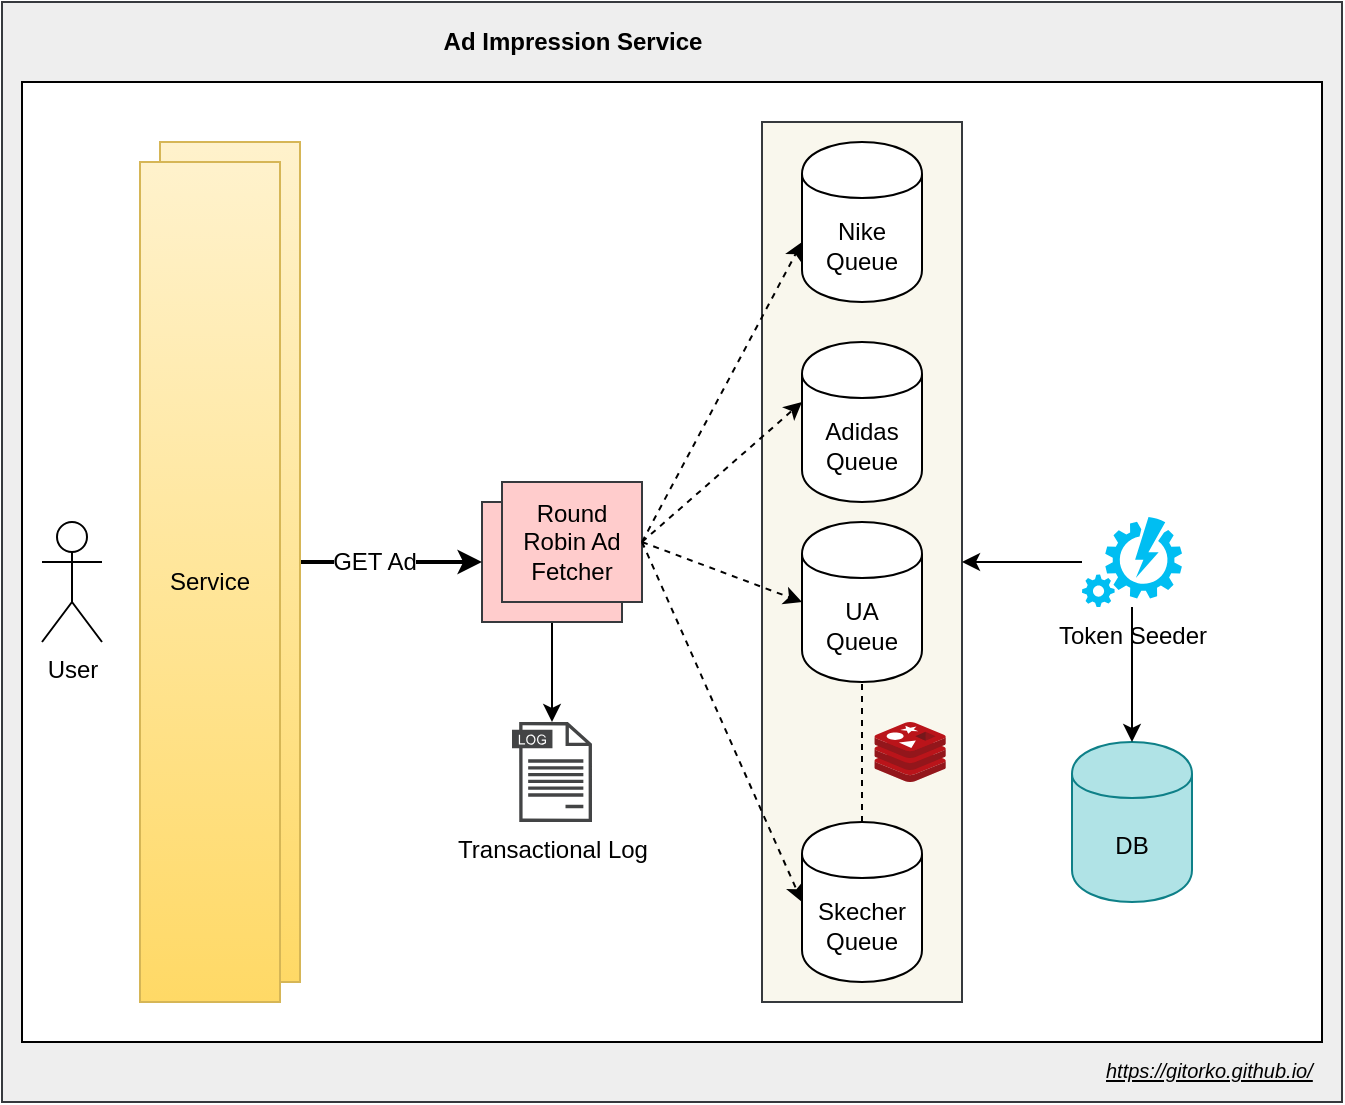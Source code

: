 <mxfile version="12.6.5" type="device"><diagram id="DrA5PquCs80kaGM3D-1s" name="Page-1"><mxGraphModel dx="1606" dy="2052" grid="1" gridSize="10" guides="1" tooltips="1" connect="1" arrows="1" fold="1" page="1" pageScale="1" pageWidth="500" pageHeight="1200" math="0" shadow="0"><root><mxCell id="0"/><mxCell id="1" parent="0"/><mxCell id="etvL9J5SQtRsxApmEyAv-33" value="" style="rounded=0;whiteSpace=wrap;html=1;fillColor=#eeeeee;strokeColor=#36393d;" parent="1" vertex="1"><mxGeometry x="-60" y="-60" width="670" height="550" as="geometry"/></mxCell><mxCell id="etvL9J5SQtRsxApmEyAv-32" value="" style="rounded=0;whiteSpace=wrap;html=1;" parent="1" vertex="1"><mxGeometry x="-50" y="-20" width="650" height="480" as="geometry"/></mxCell><mxCell id="etvL9J5SQtRsxApmEyAv-12" value="" style="rounded=0;whiteSpace=wrap;html=1;fillColor=#f9f7ed;strokeColor=#36393d;" parent="1" vertex="1"><mxGeometry x="320" width="100" height="440" as="geometry"/></mxCell><mxCell id="etvL9J5SQtRsxApmEyAv-3" value="User" style="shape=umlActor;verticalLabelPosition=bottom;labelBackgroundColor=#ffffff;verticalAlign=top;html=1;outlineConnect=0;" parent="1" vertex="1"><mxGeometry x="-40" y="200" width="30" height="60" as="geometry"/></mxCell><mxCell id="1HJwQFl60-s0xcuPu67z-2" style="edgeStyle=orthogonalEdgeStyle;rounded=0;orthogonalLoop=1;jettySize=auto;html=1;exitX=0.5;exitY=1;exitDx=0;exitDy=0;" parent="1" source="etvL9J5SQtRsxApmEyAv-10" target="1HJwQFl60-s0xcuPu67z-1" edge="1"><mxGeometry relative="1" as="geometry"/></mxCell><mxCell id="etvL9J5SQtRsxApmEyAv-10" value="" style="rounded=0;whiteSpace=wrap;html=1;fillColor=#ffcccc;strokeColor=#36393d;" parent="1" vertex="1"><mxGeometry x="180" y="190" width="70" height="60" as="geometry"/></mxCell><mxCell id="etvL9J5SQtRsxApmEyAv-17" value="" style="endArrow=none;dashed=1;html=1;entryX=0.5;entryY=1;entryDx=0;entryDy=0;exitX=0.5;exitY=0;exitDx=0;exitDy=0;" parent="1" edge="1"><mxGeometry width="50" height="50" relative="1" as="geometry"><mxPoint x="370" y="350" as="sourcePoint"/><mxPoint x="370" y="275" as="targetPoint"/></mxGeometry></mxCell><mxCell id="jKXSTZnEmVuDdH75RjJ8-18" style="edgeStyle=orthogonalEdgeStyle;rounded=0;orthogonalLoop=1;jettySize=auto;html=1;exitX=1;exitY=0.5;exitDx=0;exitDy=0;entryX=0;entryY=0.5;entryDx=0;entryDy=0;startArrow=none;startFill=0;endArrow=classic;endFill=1;strokeWidth=2;" parent="1" source="etvL9J5SQtRsxApmEyAv-18" target="etvL9J5SQtRsxApmEyAv-10" edge="1"><mxGeometry relative="1" as="geometry"/></mxCell><mxCell id="jKXSTZnEmVuDdH75RjJ8-24" value="GET Ad" style="text;html=1;align=center;verticalAlign=middle;resizable=0;points=[];labelBackgroundColor=#ffffff;" parent="jKXSTZnEmVuDdH75RjJ8-18" vertex="1" connectable="0"><mxGeometry x="-0.2" relative="1" as="geometry"><mxPoint as="offset"/></mxGeometry></mxCell><mxCell id="etvL9J5SQtRsxApmEyAv-18" value="Service" style="rounded=0;whiteSpace=wrap;html=1;gradientColor=#ffd966;fillColor=#fff2cc;strokeColor=#d6b656;" parent="1" vertex="1"><mxGeometry x="19" y="10" width="70" height="420" as="geometry"/></mxCell><mxCell id="etvL9J5SQtRsxApmEyAv-22" value="Round Robin Ad Fetcher" style="rounded=0;whiteSpace=wrap;html=1;fillColor=#ffcccc;strokeColor=#36393d;" parent="1" vertex="1"><mxGeometry x="190" y="180" width="70" height="60" as="geometry"/></mxCell><mxCell id="etvL9J5SQtRsxApmEyAv-34" value="Ad Impression Service" style="text;html=1;strokeColor=none;fillColor=none;align=center;verticalAlign=middle;whiteSpace=wrap;rounded=0;fontStyle=1" parent="1" vertex="1"><mxGeometry x="147.5" y="-50" width="155" height="20" as="geometry"/></mxCell><mxCell id="jKXSTZnEmVuDdH75RjJ8-1" value="" style="endArrow=classic;html=1;entryX=0;entryY=0.625;entryDx=0;entryDy=0;entryPerimeter=0;exitX=1;exitY=0.5;exitDx=0;exitDy=0;dashed=1;" parent="1" source="etvL9J5SQtRsxApmEyAv-22" target="etvL9J5SQtRsxApmEyAv-1" edge="1"><mxGeometry width="50" height="50" relative="1" as="geometry"><mxPoint x="270" y="210" as="sourcePoint"/><mxPoint x="320" y="160" as="targetPoint"/></mxGeometry></mxCell><mxCell id="jKXSTZnEmVuDdH75RjJ8-3" value="" style="endArrow=classic;html=1;entryX=0;entryY=0.5;entryDx=0;entryDy=0;exitX=1;exitY=0.5;exitDx=0;exitDy=0;dashed=1;" parent="1" source="etvL9J5SQtRsxApmEyAv-22" edge="1"><mxGeometry width="50" height="50" relative="1" as="geometry"><mxPoint x="270" y="220" as="sourcePoint"/><mxPoint x="340" y="140" as="targetPoint"/></mxGeometry></mxCell><mxCell id="jKXSTZnEmVuDdH75RjJ8-4" value="" style="group" parent="1" vertex="1" connectable="0"><mxGeometry x="340" y="10" width="60" height="80" as="geometry"/></mxCell><mxCell id="etvL9J5SQtRsxApmEyAv-1" value="Nike&lt;br&gt;Queue" style="shape=cylinder;whiteSpace=wrap;html=1;boundedLbl=1;backgroundOutline=1;" parent="jKXSTZnEmVuDdH75RjJ8-4" vertex="1"><mxGeometry width="60" height="80" as="geometry"/></mxCell><mxCell id="jKXSTZnEmVuDdH75RjJ8-8" value="" style="group" parent="1" vertex="1" connectable="0"><mxGeometry x="340" y="200" width="60" height="80" as="geometry"/></mxCell><mxCell id="jKXSTZnEmVuDdH75RjJ8-9" value="UA &lt;br&gt;Queue" style="shape=cylinder;whiteSpace=wrap;html=1;boundedLbl=1;backgroundOutline=1;" parent="jKXSTZnEmVuDdH75RjJ8-8" vertex="1"><mxGeometry width="60" height="80" as="geometry"/></mxCell><mxCell id="jKXSTZnEmVuDdH75RjJ8-11" value="" style="endArrow=classic;html=1;entryX=0;entryY=0.5;entryDx=0;entryDy=0;exitX=1;exitY=0.5;exitDx=0;exitDy=0;dashed=1;" parent="1" source="etvL9J5SQtRsxApmEyAv-22" target="jKXSTZnEmVuDdH75RjJ8-9" edge="1"><mxGeometry width="50" height="50" relative="1" as="geometry"><mxPoint x="270" y="220" as="sourcePoint"/><mxPoint x="350" y="150" as="targetPoint"/></mxGeometry></mxCell><mxCell id="jKXSTZnEmVuDdH75RjJ8-12" value="" style="endArrow=classic;html=1;entryX=0;entryY=0.5;entryDx=0;entryDy=0;dashed=1;" parent="1" edge="1"><mxGeometry width="50" height="50" relative="1" as="geometry"><mxPoint x="260" y="210" as="sourcePoint"/><mxPoint x="340" y="390" as="targetPoint"/></mxGeometry></mxCell><mxCell id="jKXSTZnEmVuDdH75RjJ8-13" value="" style="group" parent="1" vertex="1" connectable="0"><mxGeometry x="340" y="350" width="60" height="80" as="geometry"/></mxCell><mxCell id="jKXSTZnEmVuDdH75RjJ8-14" value="Skecher &lt;br&gt;Queue" style="shape=cylinder;whiteSpace=wrap;html=1;boundedLbl=1;backgroundOutline=1;" parent="jKXSTZnEmVuDdH75RjJ8-13" vertex="1"><mxGeometry width="60" height="80" as="geometry"/></mxCell><mxCell id="jKXSTZnEmVuDdH75RjJ8-21" value="DB" style="shape=cylinder;whiteSpace=wrap;html=1;boundedLbl=1;backgroundOutline=1;fillColor=#b0e3e6;strokeColor=#0e8088;" parent="1" vertex="1"><mxGeometry x="475" y="310" width="60" height="80" as="geometry"/></mxCell><UserObject label="&lt;i&gt;&lt;u&gt;&lt;font style=&quot;font-size: 10px&quot;&gt;https://gitorko.github.io/&lt;/font&gt;&lt;/u&gt;&lt;/i&gt;" link="https://gitorko.github.io/" id="jKXSTZnEmVuDdH75RjJ8-30"><mxCell style="text;html=1;" parent="1" vertex="1"><mxGeometry x="490" y="460" width="110" height="30" as="geometry"/></mxCell></UserObject><mxCell id="jKXSTZnEmVuDdH75RjJ8-31" value="Service" style="rounded=0;whiteSpace=wrap;html=1;gradientColor=#ffd966;fillColor=#fff2cc;strokeColor=#d6b656;" parent="1" vertex="1"><mxGeometry x="9" y="20" width="70" height="420" as="geometry"/></mxCell><mxCell id="7iFhwd02HQQUhxxdmTIL-1" value="" style="group" parent="1" vertex="1" connectable="0"><mxGeometry x="340" y="110" width="60" height="80" as="geometry"/></mxCell><mxCell id="7iFhwd02HQQUhxxdmTIL-2" value="Adidas &lt;br&gt;Queue" style="shape=cylinder;whiteSpace=wrap;html=1;boundedLbl=1;backgroundOutline=1;" parent="7iFhwd02HQQUhxxdmTIL-1" vertex="1"><mxGeometry width="60" height="80" as="geometry"/></mxCell><mxCell id="7iFhwd02HQQUhxxdmTIL-5" style="edgeStyle=orthogonalEdgeStyle;rounded=0;orthogonalLoop=1;jettySize=auto;html=1;" parent="1" source="7iFhwd02HQQUhxxdmTIL-4" target="etvL9J5SQtRsxApmEyAv-12" edge="1"><mxGeometry relative="1" as="geometry"/></mxCell><mxCell id="7iFhwd02HQQUhxxdmTIL-6" style="edgeStyle=orthogonalEdgeStyle;rounded=0;orthogonalLoop=1;jettySize=auto;html=1;" parent="1" source="7iFhwd02HQQUhxxdmTIL-4" target="jKXSTZnEmVuDdH75RjJ8-21" edge="1"><mxGeometry relative="1" as="geometry"/></mxCell><mxCell id="7iFhwd02HQQUhxxdmTIL-4" value="Token Seeder" style="verticalLabelPosition=bottom;html=1;verticalAlign=top;align=center;strokeColor=none;fillColor=#00BEF2;shape=mxgraph.azure.automation;pointerEvents=1;" parent="1" vertex="1"><mxGeometry x="480" y="197.5" width="50" height="45" as="geometry"/></mxCell><mxCell id="1HJwQFl60-s0xcuPu67z-1" value="Transactional Log" style="pointerEvents=1;shadow=0;dashed=0;html=1;strokeColor=none;fillColor=#434445;aspect=fixed;labelPosition=center;verticalLabelPosition=bottom;verticalAlign=top;align=center;outlineConnect=0;shape=mxgraph.vvd.log_files;" parent="1" vertex="1"><mxGeometry x="195" y="300" width="40" height="50" as="geometry"/></mxCell><mxCell id="ovw5f_CwWsy-an5z-Rsf-1" value="" style="aspect=fixed;html=1;points=[];align=center;image;fontSize=12;image=img/lib/mscae/Cache_Redis_Product.svg;" parent="1" vertex="1"><mxGeometry x="376.18" y="300" width="35.73" height="30" as="geometry"/></mxCell></root></mxGraphModel></diagram></mxfile>
